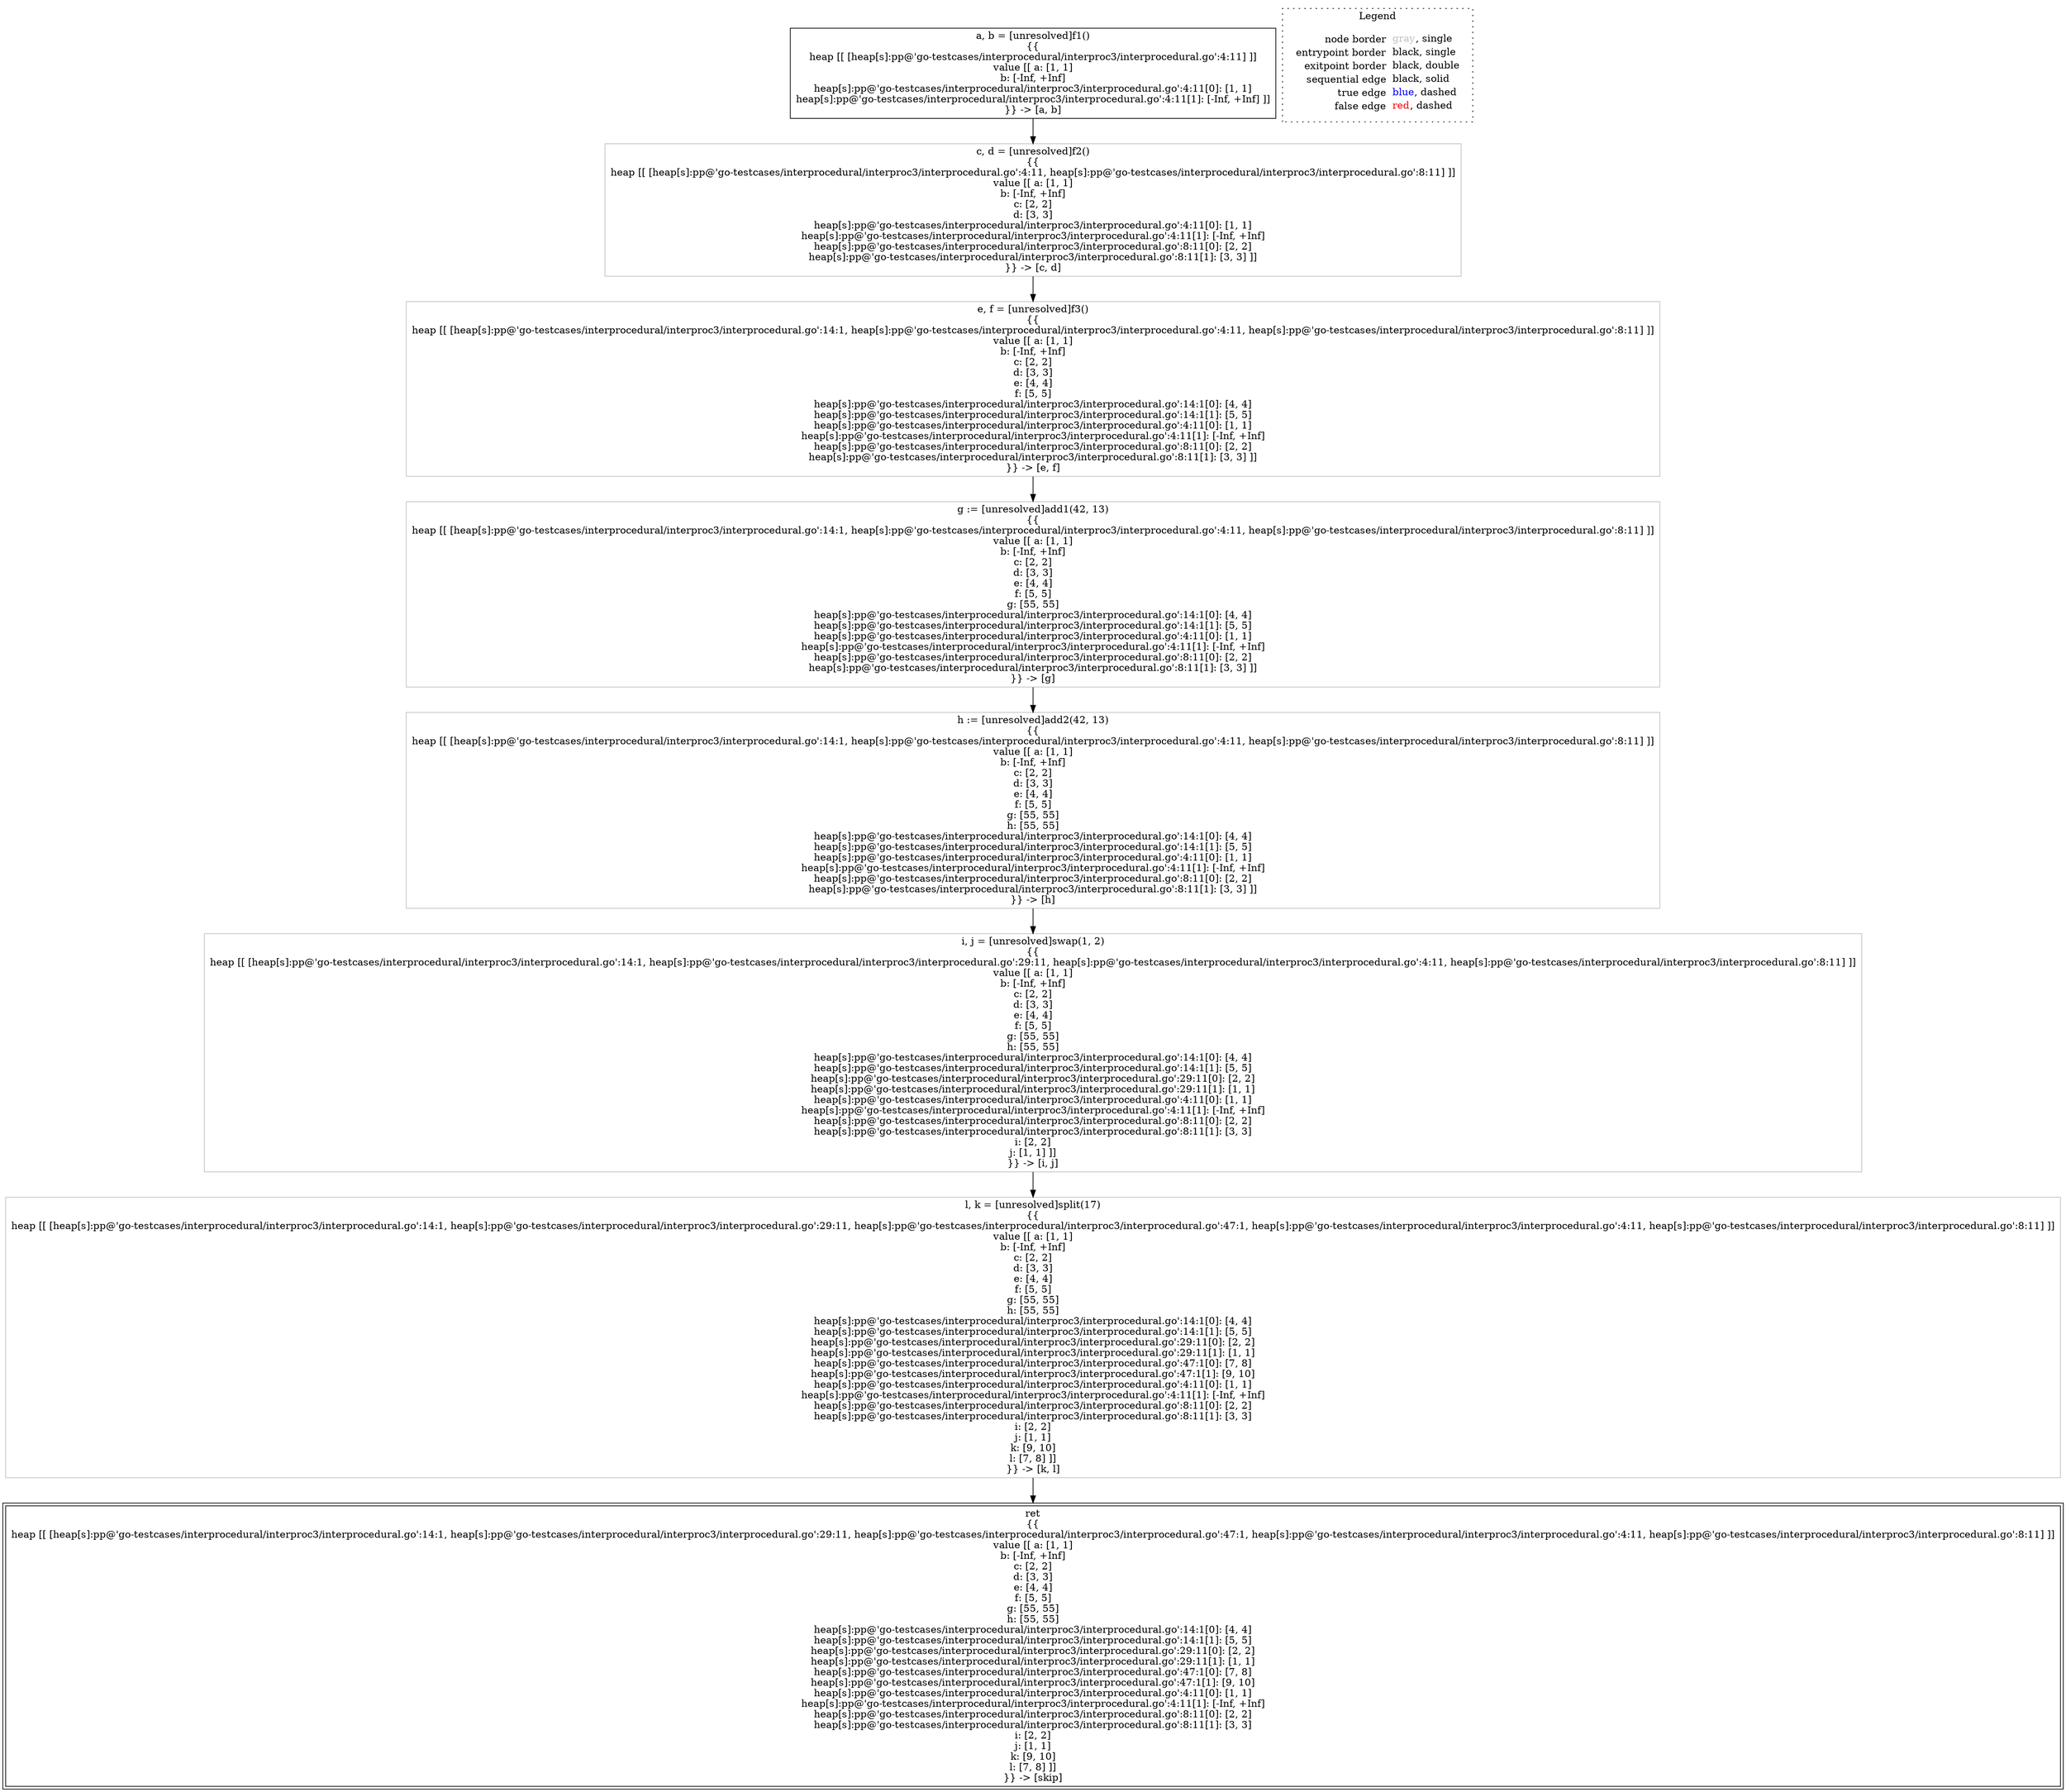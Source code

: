 digraph {
	"node0" [shape="rect",color="black",label=<a, b = [unresolved]f1()<BR/>{{<BR/>heap [[ [heap[s]:pp@'go-testcases/interprocedural/interproc3/interprocedural.go':4:11] ]]<BR/>value [[ a: [1, 1]<BR/>b: [-Inf, +Inf]<BR/>heap[s]:pp@'go-testcases/interprocedural/interproc3/interprocedural.go':4:11[0]: [1, 1]<BR/>heap[s]:pp@'go-testcases/interprocedural/interproc3/interprocedural.go':4:11[1]: [-Inf, +Inf] ]]<BR/>}} -&gt; [a, b]>];
	"node1" [shape="rect",color="gray",label=<g := [unresolved]add1(42, 13)<BR/>{{<BR/>heap [[ [heap[s]:pp@'go-testcases/interprocedural/interproc3/interprocedural.go':14:1, heap[s]:pp@'go-testcases/interprocedural/interproc3/interprocedural.go':4:11, heap[s]:pp@'go-testcases/interprocedural/interproc3/interprocedural.go':8:11] ]]<BR/>value [[ a: [1, 1]<BR/>b: [-Inf, +Inf]<BR/>c: [2, 2]<BR/>d: [3, 3]<BR/>e: [4, 4]<BR/>f: [5, 5]<BR/>g: [55, 55]<BR/>heap[s]:pp@'go-testcases/interprocedural/interproc3/interprocedural.go':14:1[0]: [4, 4]<BR/>heap[s]:pp@'go-testcases/interprocedural/interproc3/interprocedural.go':14:1[1]: [5, 5]<BR/>heap[s]:pp@'go-testcases/interprocedural/interproc3/interprocedural.go':4:11[0]: [1, 1]<BR/>heap[s]:pp@'go-testcases/interprocedural/interproc3/interprocedural.go':4:11[1]: [-Inf, +Inf]<BR/>heap[s]:pp@'go-testcases/interprocedural/interproc3/interprocedural.go':8:11[0]: [2, 2]<BR/>heap[s]:pp@'go-testcases/interprocedural/interproc3/interprocedural.go':8:11[1]: [3, 3] ]]<BR/>}} -&gt; [g]>];
	"node2" [shape="rect",color="gray",label=<e, f = [unresolved]f3()<BR/>{{<BR/>heap [[ [heap[s]:pp@'go-testcases/interprocedural/interproc3/interprocedural.go':14:1, heap[s]:pp@'go-testcases/interprocedural/interproc3/interprocedural.go':4:11, heap[s]:pp@'go-testcases/interprocedural/interproc3/interprocedural.go':8:11] ]]<BR/>value [[ a: [1, 1]<BR/>b: [-Inf, +Inf]<BR/>c: [2, 2]<BR/>d: [3, 3]<BR/>e: [4, 4]<BR/>f: [5, 5]<BR/>heap[s]:pp@'go-testcases/interprocedural/interproc3/interprocedural.go':14:1[0]: [4, 4]<BR/>heap[s]:pp@'go-testcases/interprocedural/interproc3/interprocedural.go':14:1[1]: [5, 5]<BR/>heap[s]:pp@'go-testcases/interprocedural/interproc3/interprocedural.go':4:11[0]: [1, 1]<BR/>heap[s]:pp@'go-testcases/interprocedural/interproc3/interprocedural.go':4:11[1]: [-Inf, +Inf]<BR/>heap[s]:pp@'go-testcases/interprocedural/interproc3/interprocedural.go':8:11[0]: [2, 2]<BR/>heap[s]:pp@'go-testcases/interprocedural/interproc3/interprocedural.go':8:11[1]: [3, 3] ]]<BR/>}} -&gt; [e, f]>];
	"node3" [shape="rect",color="gray",label=<c, d = [unresolved]f2()<BR/>{{<BR/>heap [[ [heap[s]:pp@'go-testcases/interprocedural/interproc3/interprocedural.go':4:11, heap[s]:pp@'go-testcases/interprocedural/interproc3/interprocedural.go':8:11] ]]<BR/>value [[ a: [1, 1]<BR/>b: [-Inf, +Inf]<BR/>c: [2, 2]<BR/>d: [3, 3]<BR/>heap[s]:pp@'go-testcases/interprocedural/interproc3/interprocedural.go':4:11[0]: [1, 1]<BR/>heap[s]:pp@'go-testcases/interprocedural/interproc3/interprocedural.go':4:11[1]: [-Inf, +Inf]<BR/>heap[s]:pp@'go-testcases/interprocedural/interproc3/interprocedural.go':8:11[0]: [2, 2]<BR/>heap[s]:pp@'go-testcases/interprocedural/interproc3/interprocedural.go':8:11[1]: [3, 3] ]]<BR/>}} -&gt; [c, d]>];
	"node4" [shape="rect",color="gray",label=<i, j = [unresolved]swap(1, 2)<BR/>{{<BR/>heap [[ [heap[s]:pp@'go-testcases/interprocedural/interproc3/interprocedural.go':14:1, heap[s]:pp@'go-testcases/interprocedural/interproc3/interprocedural.go':29:11, heap[s]:pp@'go-testcases/interprocedural/interproc3/interprocedural.go':4:11, heap[s]:pp@'go-testcases/interprocedural/interproc3/interprocedural.go':8:11] ]]<BR/>value [[ a: [1, 1]<BR/>b: [-Inf, +Inf]<BR/>c: [2, 2]<BR/>d: [3, 3]<BR/>e: [4, 4]<BR/>f: [5, 5]<BR/>g: [55, 55]<BR/>h: [55, 55]<BR/>heap[s]:pp@'go-testcases/interprocedural/interproc3/interprocedural.go':14:1[0]: [4, 4]<BR/>heap[s]:pp@'go-testcases/interprocedural/interproc3/interprocedural.go':14:1[1]: [5, 5]<BR/>heap[s]:pp@'go-testcases/interprocedural/interproc3/interprocedural.go':29:11[0]: [2, 2]<BR/>heap[s]:pp@'go-testcases/interprocedural/interproc3/interprocedural.go':29:11[1]: [1, 1]<BR/>heap[s]:pp@'go-testcases/interprocedural/interproc3/interprocedural.go':4:11[0]: [1, 1]<BR/>heap[s]:pp@'go-testcases/interprocedural/interproc3/interprocedural.go':4:11[1]: [-Inf, +Inf]<BR/>heap[s]:pp@'go-testcases/interprocedural/interproc3/interprocedural.go':8:11[0]: [2, 2]<BR/>heap[s]:pp@'go-testcases/interprocedural/interproc3/interprocedural.go':8:11[1]: [3, 3]<BR/>i: [2, 2]<BR/>j: [1, 1] ]]<BR/>}} -&gt; [i, j]>];
	"node5" [shape="rect",color="gray",label=<l, k = [unresolved]split(17)<BR/>{{<BR/>heap [[ [heap[s]:pp@'go-testcases/interprocedural/interproc3/interprocedural.go':14:1, heap[s]:pp@'go-testcases/interprocedural/interproc3/interprocedural.go':29:11, heap[s]:pp@'go-testcases/interprocedural/interproc3/interprocedural.go':47:1, heap[s]:pp@'go-testcases/interprocedural/interproc3/interprocedural.go':4:11, heap[s]:pp@'go-testcases/interprocedural/interproc3/interprocedural.go':8:11] ]]<BR/>value [[ a: [1, 1]<BR/>b: [-Inf, +Inf]<BR/>c: [2, 2]<BR/>d: [3, 3]<BR/>e: [4, 4]<BR/>f: [5, 5]<BR/>g: [55, 55]<BR/>h: [55, 55]<BR/>heap[s]:pp@'go-testcases/interprocedural/interproc3/interprocedural.go':14:1[0]: [4, 4]<BR/>heap[s]:pp@'go-testcases/interprocedural/interproc3/interprocedural.go':14:1[1]: [5, 5]<BR/>heap[s]:pp@'go-testcases/interprocedural/interproc3/interprocedural.go':29:11[0]: [2, 2]<BR/>heap[s]:pp@'go-testcases/interprocedural/interproc3/interprocedural.go':29:11[1]: [1, 1]<BR/>heap[s]:pp@'go-testcases/interprocedural/interproc3/interprocedural.go':47:1[0]: [7, 8]<BR/>heap[s]:pp@'go-testcases/interprocedural/interproc3/interprocedural.go':47:1[1]: [9, 10]<BR/>heap[s]:pp@'go-testcases/interprocedural/interproc3/interprocedural.go':4:11[0]: [1, 1]<BR/>heap[s]:pp@'go-testcases/interprocedural/interproc3/interprocedural.go':4:11[1]: [-Inf, +Inf]<BR/>heap[s]:pp@'go-testcases/interprocedural/interproc3/interprocedural.go':8:11[0]: [2, 2]<BR/>heap[s]:pp@'go-testcases/interprocedural/interproc3/interprocedural.go':8:11[1]: [3, 3]<BR/>i: [2, 2]<BR/>j: [1, 1]<BR/>k: [9, 10]<BR/>l: [7, 8] ]]<BR/>}} -&gt; [k, l]>];
	"node6" [shape="rect",color="gray",label=<h := [unresolved]add2(42, 13)<BR/>{{<BR/>heap [[ [heap[s]:pp@'go-testcases/interprocedural/interproc3/interprocedural.go':14:1, heap[s]:pp@'go-testcases/interprocedural/interproc3/interprocedural.go':4:11, heap[s]:pp@'go-testcases/interprocedural/interproc3/interprocedural.go':8:11] ]]<BR/>value [[ a: [1, 1]<BR/>b: [-Inf, +Inf]<BR/>c: [2, 2]<BR/>d: [3, 3]<BR/>e: [4, 4]<BR/>f: [5, 5]<BR/>g: [55, 55]<BR/>h: [55, 55]<BR/>heap[s]:pp@'go-testcases/interprocedural/interproc3/interprocedural.go':14:1[0]: [4, 4]<BR/>heap[s]:pp@'go-testcases/interprocedural/interproc3/interprocedural.go':14:1[1]: [5, 5]<BR/>heap[s]:pp@'go-testcases/interprocedural/interproc3/interprocedural.go':4:11[0]: [1, 1]<BR/>heap[s]:pp@'go-testcases/interprocedural/interproc3/interprocedural.go':4:11[1]: [-Inf, +Inf]<BR/>heap[s]:pp@'go-testcases/interprocedural/interproc3/interprocedural.go':8:11[0]: [2, 2]<BR/>heap[s]:pp@'go-testcases/interprocedural/interproc3/interprocedural.go':8:11[1]: [3, 3] ]]<BR/>}} -&gt; [h]>];
	"node7" [shape="rect",color="black",peripheries="2",label=<ret<BR/>{{<BR/>heap [[ [heap[s]:pp@'go-testcases/interprocedural/interproc3/interprocedural.go':14:1, heap[s]:pp@'go-testcases/interprocedural/interproc3/interprocedural.go':29:11, heap[s]:pp@'go-testcases/interprocedural/interproc3/interprocedural.go':47:1, heap[s]:pp@'go-testcases/interprocedural/interproc3/interprocedural.go':4:11, heap[s]:pp@'go-testcases/interprocedural/interproc3/interprocedural.go':8:11] ]]<BR/>value [[ a: [1, 1]<BR/>b: [-Inf, +Inf]<BR/>c: [2, 2]<BR/>d: [3, 3]<BR/>e: [4, 4]<BR/>f: [5, 5]<BR/>g: [55, 55]<BR/>h: [55, 55]<BR/>heap[s]:pp@'go-testcases/interprocedural/interproc3/interprocedural.go':14:1[0]: [4, 4]<BR/>heap[s]:pp@'go-testcases/interprocedural/interproc3/interprocedural.go':14:1[1]: [5, 5]<BR/>heap[s]:pp@'go-testcases/interprocedural/interproc3/interprocedural.go':29:11[0]: [2, 2]<BR/>heap[s]:pp@'go-testcases/interprocedural/interproc3/interprocedural.go':29:11[1]: [1, 1]<BR/>heap[s]:pp@'go-testcases/interprocedural/interproc3/interprocedural.go':47:1[0]: [7, 8]<BR/>heap[s]:pp@'go-testcases/interprocedural/interproc3/interprocedural.go':47:1[1]: [9, 10]<BR/>heap[s]:pp@'go-testcases/interprocedural/interproc3/interprocedural.go':4:11[0]: [1, 1]<BR/>heap[s]:pp@'go-testcases/interprocedural/interproc3/interprocedural.go':4:11[1]: [-Inf, +Inf]<BR/>heap[s]:pp@'go-testcases/interprocedural/interproc3/interprocedural.go':8:11[0]: [2, 2]<BR/>heap[s]:pp@'go-testcases/interprocedural/interproc3/interprocedural.go':8:11[1]: [3, 3]<BR/>i: [2, 2]<BR/>j: [1, 1]<BR/>k: [9, 10]<BR/>l: [7, 8] ]]<BR/>}} -&gt; [skip]>];
	"node0" -> "node3" [color="black"];
	"node1" -> "node6" [color="black"];
	"node2" -> "node1" [color="black"];
	"node3" -> "node2" [color="black"];
	"node4" -> "node5" [color="black"];
	"node5" -> "node7" [color="black"];
	"node6" -> "node4" [color="black"];
subgraph cluster_legend {
	label="Legend";
	style=dotted;
	node [shape=plaintext];
	"legend" [label=<<table border="0" cellpadding="2" cellspacing="0" cellborder="0"><tr><td align="right">node border&nbsp;</td><td align="left"><font color="gray">gray</font>, single</td></tr><tr><td align="right">entrypoint border&nbsp;</td><td align="left"><font color="black">black</font>, single</td></tr><tr><td align="right">exitpoint border&nbsp;</td><td align="left"><font color="black">black</font>, double</td></tr><tr><td align="right">sequential edge&nbsp;</td><td align="left"><font color="black">black</font>, solid</td></tr><tr><td align="right">true edge&nbsp;</td><td align="left"><font color="blue">blue</font>, dashed</td></tr><tr><td align="right">false edge&nbsp;</td><td align="left"><font color="red">red</font>, dashed</td></tr></table>>];
}

}
